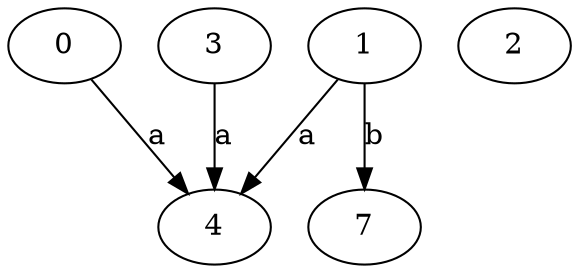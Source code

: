 strict digraph  {
0;
4;
1;
2;
3;
7;
0 -> 4  [label=a];
1 -> 4  [label=a];
1 -> 7  [label=b];
3 -> 4  [label=a];
}
